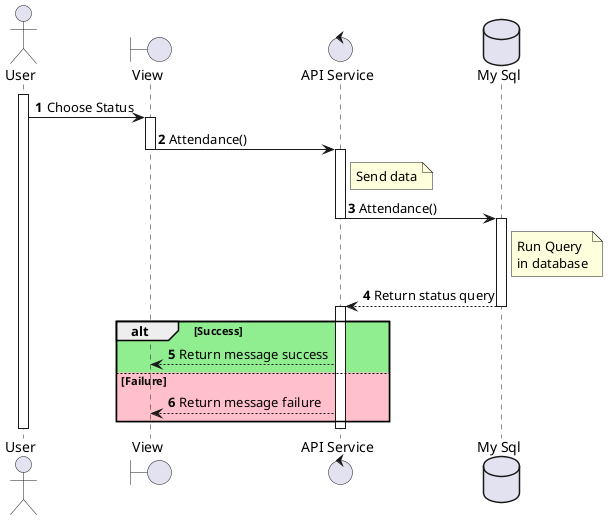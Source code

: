 @startuml sequenceDiagram_Attendance
actor User
boundary "View" as View
control "API Service" as APIService
database "My Sql" as DB

autonumber
activate User
User -> View : Choose Status
activate View
View -> APIService : Attendance()
deactivate View
activate APIService
note right of APIService: Send data
APIService -> DB : Attendance()
deactivate APIService
activate DB
note right of DB: Run Query\nin database
DB --> APIService : Return status query
deactivate DB
activate APIService
alt #LightGreen Success
    APIService --> View : Return message success
else #Pink Failure
    APIService --> View : Return message failure
end
deactivate APIService
deactivate User
@enduml
